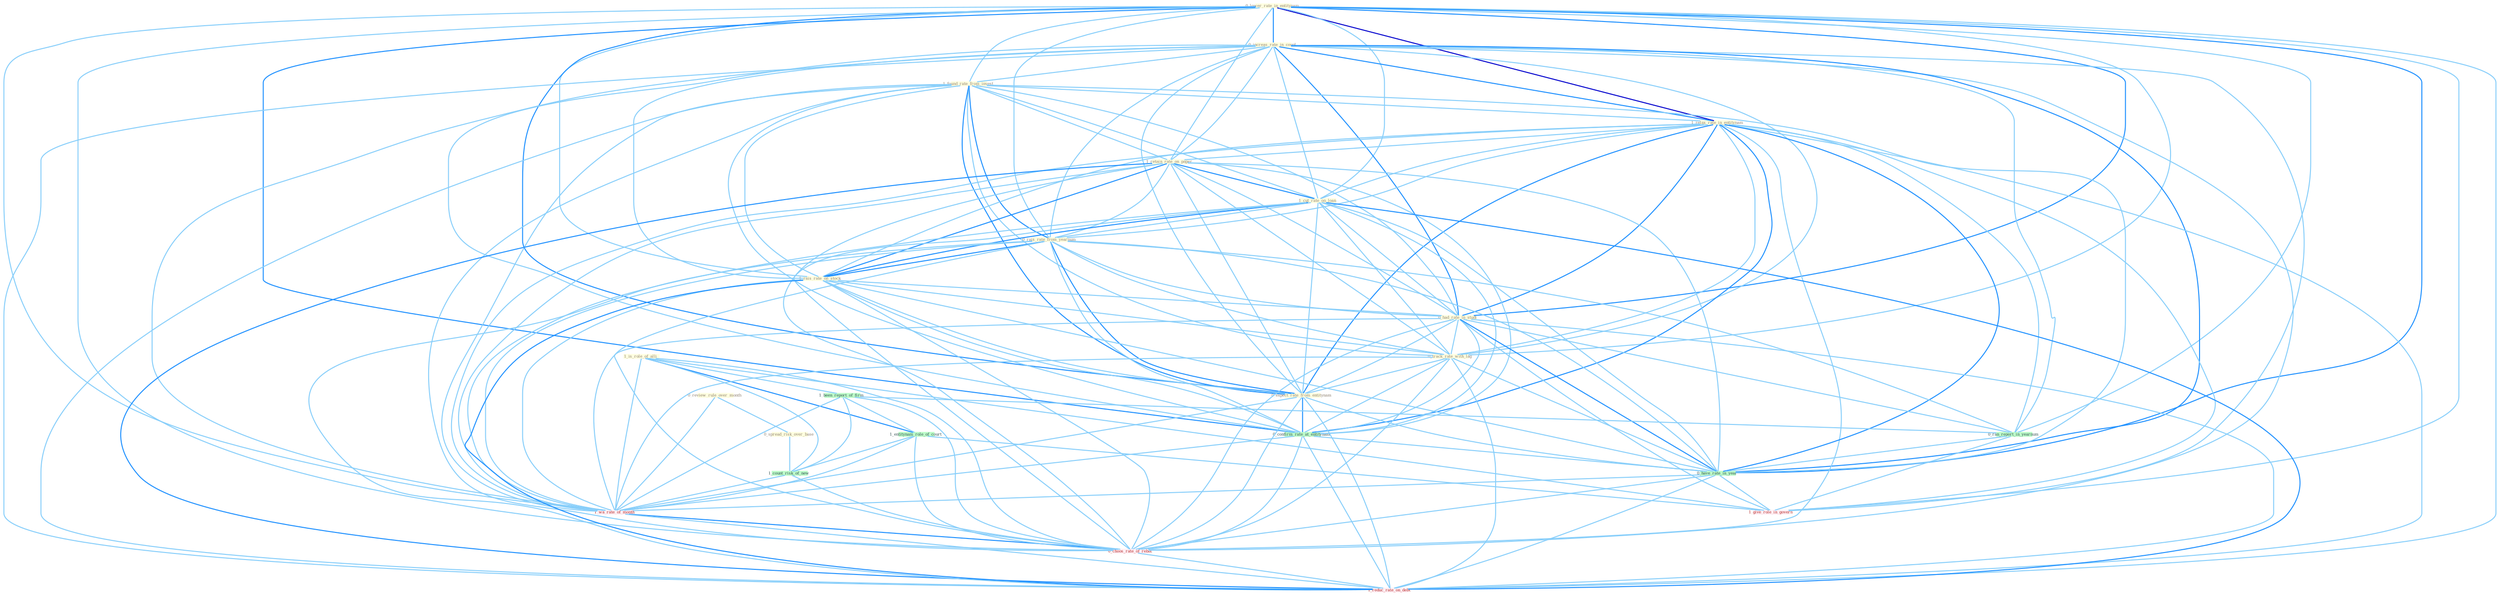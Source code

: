 Graph G{ 
    node
    [shape=polygon,style=filled,width=.5,height=.06,color="#BDFCC9",fixedsize=true,fontsize=4,
    fontcolor="#2f4f4f"];
    {node
    [color="#ffffe0", fontcolor="#8b7d6b"] "0_review_rule_over_month " "1_is_role_of_alli " "0_lower_rate_in_entitynam " "0_spread_risk_over_base " "0_increas_rate_in_coupl " "1_found_rate_from_invest " "1_relax_rate_in_entitynam " "1_retain_rate_on_paper " "1_cut_rate_on_loan " "0_rais_rate_from_yearnum " "1_rais_rate_on_stock " "0_had_rate_in_studi " "0_track_rate_with_lag " "0_expect_rate_from_entitynam "}
{node [color="#fff0f5", fontcolor="#b22222"] "1_wa_rate_of_month " "0_choos_rate_of_rebat " "1_reduc_rate_on_debt " "1_give_role_in_govern "}
edge [color="#B0E2FF"];

	"0_review_rule_over_month " -- "0_spread_risk_over_base " [w="1", color="#87cefa" ];
	"0_review_rule_over_month " -- "1_wa_rate_of_month " [w="1", color="#87cefa" ];
	"1_is_role_of_alli " -- "1_been_report_of_firm " [w="1", color="#87cefa" ];
	"1_is_role_of_alli " -- "1_entitynam_role_of_court " [w="2", color="#1e90ff" , len=0.8];
	"1_is_role_of_alli " -- "1_count_risk_of_new " [w="1", color="#87cefa" ];
	"1_is_role_of_alli " -- "1_wa_rate_of_month " [w="1", color="#87cefa" ];
	"1_is_role_of_alli " -- "0_choos_rate_of_rebat " [w="1", color="#87cefa" ];
	"1_is_role_of_alli " -- "1_give_role_in_govern " [w="1", color="#87cefa" ];
	"0_lower_rate_in_entitynam " -- "0_increas_rate_in_coupl " [w="2", color="#1e90ff" , len=0.8];
	"0_lower_rate_in_entitynam " -- "1_found_rate_from_invest " [w="1", color="#87cefa" ];
	"0_lower_rate_in_entitynam " -- "1_relax_rate_in_entitynam " [w="3", color="#0000cd" , len=0.6];
	"0_lower_rate_in_entitynam " -- "1_retain_rate_on_paper " [w="1", color="#87cefa" ];
	"0_lower_rate_in_entitynam " -- "1_cut_rate_on_loan " [w="1", color="#87cefa" ];
	"0_lower_rate_in_entitynam " -- "0_rais_rate_from_yearnum " [w="1", color="#87cefa" ];
	"0_lower_rate_in_entitynam " -- "1_rais_rate_on_stock " [w="1", color="#87cefa" ];
	"0_lower_rate_in_entitynam " -- "0_had_rate_in_studi " [w="2", color="#1e90ff" , len=0.8];
	"0_lower_rate_in_entitynam " -- "0_track_rate_with_lag " [w="1", color="#87cefa" ];
	"0_lower_rate_in_entitynam " -- "0_expect_rate_from_entitynam " [w="2", color="#1e90ff" , len=0.8];
	"0_lower_rate_in_entitynam " -- "0_ran_report_in_yearnum " [w="1", color="#87cefa" ];
	"0_lower_rate_in_entitynam " -- "0_confirm_rate_at_entitynam " [w="2", color="#1e90ff" , len=0.8];
	"0_lower_rate_in_entitynam " -- "0_have_rate_in_year " [w="2", color="#1e90ff" , len=0.8];
	"0_lower_rate_in_entitynam " -- "1_wa_rate_of_month " [w="1", color="#87cefa" ];
	"0_lower_rate_in_entitynam " -- "0_choos_rate_of_rebat " [w="1", color="#87cefa" ];
	"0_lower_rate_in_entitynam " -- "1_reduc_rate_on_debt " [w="1", color="#87cefa" ];
	"0_lower_rate_in_entitynam " -- "1_give_role_in_govern " [w="1", color="#87cefa" ];
	"0_spread_risk_over_base " -- "1_count_risk_of_new " [w="1", color="#87cefa" ];
	"0_increas_rate_in_coupl " -- "1_found_rate_from_invest " [w="1", color="#87cefa" ];
	"0_increas_rate_in_coupl " -- "1_relax_rate_in_entitynam " [w="2", color="#1e90ff" , len=0.8];
	"0_increas_rate_in_coupl " -- "1_retain_rate_on_paper " [w="1", color="#87cefa" ];
	"0_increas_rate_in_coupl " -- "1_cut_rate_on_loan " [w="1", color="#87cefa" ];
	"0_increas_rate_in_coupl " -- "0_rais_rate_from_yearnum " [w="1", color="#87cefa" ];
	"0_increas_rate_in_coupl " -- "1_rais_rate_on_stock " [w="1", color="#87cefa" ];
	"0_increas_rate_in_coupl " -- "0_had_rate_in_studi " [w="2", color="#1e90ff" , len=0.8];
	"0_increas_rate_in_coupl " -- "0_track_rate_with_lag " [w="1", color="#87cefa" ];
	"0_increas_rate_in_coupl " -- "0_expect_rate_from_entitynam " [w="1", color="#87cefa" ];
	"0_increas_rate_in_coupl " -- "0_ran_report_in_yearnum " [w="1", color="#87cefa" ];
	"0_increas_rate_in_coupl " -- "0_confirm_rate_at_entitynam " [w="1", color="#87cefa" ];
	"0_increas_rate_in_coupl " -- "0_have_rate_in_year " [w="2", color="#1e90ff" , len=0.8];
	"0_increas_rate_in_coupl " -- "1_wa_rate_of_month " [w="1", color="#87cefa" ];
	"0_increas_rate_in_coupl " -- "0_choos_rate_of_rebat " [w="1", color="#87cefa" ];
	"0_increas_rate_in_coupl " -- "1_reduc_rate_on_debt " [w="1", color="#87cefa" ];
	"0_increas_rate_in_coupl " -- "1_give_role_in_govern " [w="1", color="#87cefa" ];
	"1_found_rate_from_invest " -- "1_relax_rate_in_entitynam " [w="1", color="#87cefa" ];
	"1_found_rate_from_invest " -- "1_retain_rate_on_paper " [w="1", color="#87cefa" ];
	"1_found_rate_from_invest " -- "1_cut_rate_on_loan " [w="1", color="#87cefa" ];
	"1_found_rate_from_invest " -- "0_rais_rate_from_yearnum " [w="2", color="#1e90ff" , len=0.8];
	"1_found_rate_from_invest " -- "1_rais_rate_on_stock " [w="1", color="#87cefa" ];
	"1_found_rate_from_invest " -- "0_had_rate_in_studi " [w="1", color="#87cefa" ];
	"1_found_rate_from_invest " -- "0_track_rate_with_lag " [w="1", color="#87cefa" ];
	"1_found_rate_from_invest " -- "0_expect_rate_from_entitynam " [w="2", color="#1e90ff" , len=0.8];
	"1_found_rate_from_invest " -- "0_confirm_rate_at_entitynam " [w="1", color="#87cefa" ];
	"1_found_rate_from_invest " -- "0_have_rate_in_year " [w="1", color="#87cefa" ];
	"1_found_rate_from_invest " -- "1_wa_rate_of_month " [w="1", color="#87cefa" ];
	"1_found_rate_from_invest " -- "0_choos_rate_of_rebat " [w="1", color="#87cefa" ];
	"1_found_rate_from_invest " -- "1_reduc_rate_on_debt " [w="1", color="#87cefa" ];
	"1_relax_rate_in_entitynam " -- "1_retain_rate_on_paper " [w="1", color="#87cefa" ];
	"1_relax_rate_in_entitynam " -- "1_cut_rate_on_loan " [w="1", color="#87cefa" ];
	"1_relax_rate_in_entitynam " -- "0_rais_rate_from_yearnum " [w="1", color="#87cefa" ];
	"1_relax_rate_in_entitynam " -- "1_rais_rate_on_stock " [w="1", color="#87cefa" ];
	"1_relax_rate_in_entitynam " -- "0_had_rate_in_studi " [w="2", color="#1e90ff" , len=0.8];
	"1_relax_rate_in_entitynam " -- "0_track_rate_with_lag " [w="1", color="#87cefa" ];
	"1_relax_rate_in_entitynam " -- "0_expect_rate_from_entitynam " [w="2", color="#1e90ff" , len=0.8];
	"1_relax_rate_in_entitynam " -- "0_ran_report_in_yearnum " [w="1", color="#87cefa" ];
	"1_relax_rate_in_entitynam " -- "0_confirm_rate_at_entitynam " [w="2", color="#1e90ff" , len=0.8];
	"1_relax_rate_in_entitynam " -- "0_have_rate_in_year " [w="2", color="#1e90ff" , len=0.8];
	"1_relax_rate_in_entitynam " -- "1_wa_rate_of_month " [w="1", color="#87cefa" ];
	"1_relax_rate_in_entitynam " -- "0_choos_rate_of_rebat " [w="1", color="#87cefa" ];
	"1_relax_rate_in_entitynam " -- "1_reduc_rate_on_debt " [w="1", color="#87cefa" ];
	"1_relax_rate_in_entitynam " -- "1_give_role_in_govern " [w="1", color="#87cefa" ];
	"1_retain_rate_on_paper " -- "1_cut_rate_on_loan " [w="2", color="#1e90ff" , len=0.8];
	"1_retain_rate_on_paper " -- "0_rais_rate_from_yearnum " [w="1", color="#87cefa" ];
	"1_retain_rate_on_paper " -- "1_rais_rate_on_stock " [w="2", color="#1e90ff" , len=0.8];
	"1_retain_rate_on_paper " -- "0_had_rate_in_studi " [w="1", color="#87cefa" ];
	"1_retain_rate_on_paper " -- "0_track_rate_with_lag " [w="1", color="#87cefa" ];
	"1_retain_rate_on_paper " -- "0_expect_rate_from_entitynam " [w="1", color="#87cefa" ];
	"1_retain_rate_on_paper " -- "0_confirm_rate_at_entitynam " [w="1", color="#87cefa" ];
	"1_retain_rate_on_paper " -- "0_have_rate_in_year " [w="1", color="#87cefa" ];
	"1_retain_rate_on_paper " -- "1_wa_rate_of_month " [w="1", color="#87cefa" ];
	"1_retain_rate_on_paper " -- "0_choos_rate_of_rebat " [w="1", color="#87cefa" ];
	"1_retain_rate_on_paper " -- "1_reduc_rate_on_debt " [w="2", color="#1e90ff" , len=0.8];
	"1_cut_rate_on_loan " -- "0_rais_rate_from_yearnum " [w="1", color="#87cefa" ];
	"1_cut_rate_on_loan " -- "1_rais_rate_on_stock " [w="2", color="#1e90ff" , len=0.8];
	"1_cut_rate_on_loan " -- "0_had_rate_in_studi " [w="1", color="#87cefa" ];
	"1_cut_rate_on_loan " -- "0_track_rate_with_lag " [w="1", color="#87cefa" ];
	"1_cut_rate_on_loan " -- "0_expect_rate_from_entitynam " [w="1", color="#87cefa" ];
	"1_cut_rate_on_loan " -- "0_confirm_rate_at_entitynam " [w="1", color="#87cefa" ];
	"1_cut_rate_on_loan " -- "0_have_rate_in_year " [w="1", color="#87cefa" ];
	"1_cut_rate_on_loan " -- "1_wa_rate_of_month " [w="1", color="#87cefa" ];
	"1_cut_rate_on_loan " -- "0_choos_rate_of_rebat " [w="1", color="#87cefa" ];
	"1_cut_rate_on_loan " -- "1_reduc_rate_on_debt " [w="2", color="#1e90ff" , len=0.8];
	"0_rais_rate_from_yearnum " -- "1_rais_rate_on_stock " [w="2", color="#1e90ff" , len=0.8];
	"0_rais_rate_from_yearnum " -- "0_had_rate_in_studi " [w="1", color="#87cefa" ];
	"0_rais_rate_from_yearnum " -- "0_track_rate_with_lag " [w="1", color="#87cefa" ];
	"0_rais_rate_from_yearnum " -- "0_expect_rate_from_entitynam " [w="2", color="#1e90ff" , len=0.8];
	"0_rais_rate_from_yearnum " -- "0_ran_report_in_yearnum " [w="1", color="#87cefa" ];
	"0_rais_rate_from_yearnum " -- "0_confirm_rate_at_entitynam " [w="1", color="#87cefa" ];
	"0_rais_rate_from_yearnum " -- "0_have_rate_in_year " [w="1", color="#87cefa" ];
	"0_rais_rate_from_yearnum " -- "1_wa_rate_of_month " [w="1", color="#87cefa" ];
	"0_rais_rate_from_yearnum " -- "0_choos_rate_of_rebat " [w="1", color="#87cefa" ];
	"0_rais_rate_from_yearnum " -- "1_reduc_rate_on_debt " [w="1", color="#87cefa" ];
	"1_rais_rate_on_stock " -- "0_had_rate_in_studi " [w="1", color="#87cefa" ];
	"1_rais_rate_on_stock " -- "0_track_rate_with_lag " [w="1", color="#87cefa" ];
	"1_rais_rate_on_stock " -- "0_expect_rate_from_entitynam " [w="1", color="#87cefa" ];
	"1_rais_rate_on_stock " -- "0_confirm_rate_at_entitynam " [w="1", color="#87cefa" ];
	"1_rais_rate_on_stock " -- "0_have_rate_in_year " [w="1", color="#87cefa" ];
	"1_rais_rate_on_stock " -- "1_wa_rate_of_month " [w="1", color="#87cefa" ];
	"1_rais_rate_on_stock " -- "0_choos_rate_of_rebat " [w="1", color="#87cefa" ];
	"1_rais_rate_on_stock " -- "1_reduc_rate_on_debt " [w="2", color="#1e90ff" , len=0.8];
	"0_had_rate_in_studi " -- "0_track_rate_with_lag " [w="1", color="#87cefa" ];
	"0_had_rate_in_studi " -- "0_expect_rate_from_entitynam " [w="1", color="#87cefa" ];
	"0_had_rate_in_studi " -- "0_ran_report_in_yearnum " [w="1", color="#87cefa" ];
	"0_had_rate_in_studi " -- "0_confirm_rate_at_entitynam " [w="1", color="#87cefa" ];
	"0_had_rate_in_studi " -- "0_have_rate_in_year " [w="2", color="#1e90ff" , len=0.8];
	"0_had_rate_in_studi " -- "1_wa_rate_of_month " [w="1", color="#87cefa" ];
	"0_had_rate_in_studi " -- "0_choos_rate_of_rebat " [w="1", color="#87cefa" ];
	"0_had_rate_in_studi " -- "1_reduc_rate_on_debt " [w="1", color="#87cefa" ];
	"0_had_rate_in_studi " -- "1_give_role_in_govern " [w="1", color="#87cefa" ];
	"0_track_rate_with_lag " -- "0_expect_rate_from_entitynam " [w="1", color="#87cefa" ];
	"0_track_rate_with_lag " -- "0_confirm_rate_at_entitynam " [w="1", color="#87cefa" ];
	"0_track_rate_with_lag " -- "0_have_rate_in_year " [w="1", color="#87cefa" ];
	"0_track_rate_with_lag " -- "1_wa_rate_of_month " [w="1", color="#87cefa" ];
	"0_track_rate_with_lag " -- "0_choos_rate_of_rebat " [w="1", color="#87cefa" ];
	"0_track_rate_with_lag " -- "1_reduc_rate_on_debt " [w="1", color="#87cefa" ];
	"0_expect_rate_from_entitynam " -- "0_confirm_rate_at_entitynam " [w="2", color="#1e90ff" , len=0.8];
	"0_expect_rate_from_entitynam " -- "0_have_rate_in_year " [w="1", color="#87cefa" ];
	"0_expect_rate_from_entitynam " -- "1_wa_rate_of_month " [w="1", color="#87cefa" ];
	"0_expect_rate_from_entitynam " -- "0_choos_rate_of_rebat " [w="1", color="#87cefa" ];
	"0_expect_rate_from_entitynam " -- "1_reduc_rate_on_debt " [w="1", color="#87cefa" ];
	"1_been_report_of_firm " -- "1_entitynam_role_of_court " [w="1", color="#87cefa" ];
	"1_been_report_of_firm " -- "0_ran_report_in_yearnum " [w="1", color="#87cefa" ];
	"1_been_report_of_firm " -- "1_count_risk_of_new " [w="1", color="#87cefa" ];
	"1_been_report_of_firm " -- "1_wa_rate_of_month " [w="1", color="#87cefa" ];
	"1_been_report_of_firm " -- "0_choos_rate_of_rebat " [w="1", color="#87cefa" ];
	"1_entitynam_role_of_court " -- "1_count_risk_of_new " [w="1", color="#87cefa" ];
	"1_entitynam_role_of_court " -- "1_wa_rate_of_month " [w="1", color="#87cefa" ];
	"1_entitynam_role_of_court " -- "0_choos_rate_of_rebat " [w="1", color="#87cefa" ];
	"1_entitynam_role_of_court " -- "1_give_role_in_govern " [w="1", color="#87cefa" ];
	"0_ran_report_in_yearnum " -- "0_have_rate_in_year " [w="1", color="#87cefa" ];
	"0_ran_report_in_yearnum " -- "1_give_role_in_govern " [w="1", color="#87cefa" ];
	"1_count_risk_of_new " -- "1_wa_rate_of_month " [w="1", color="#87cefa" ];
	"1_count_risk_of_new " -- "0_choos_rate_of_rebat " [w="1", color="#87cefa" ];
	"0_confirm_rate_at_entitynam " -- "0_have_rate_in_year " [w="1", color="#87cefa" ];
	"0_confirm_rate_at_entitynam " -- "1_wa_rate_of_month " [w="1", color="#87cefa" ];
	"0_confirm_rate_at_entitynam " -- "0_choos_rate_of_rebat " [w="1", color="#87cefa" ];
	"0_confirm_rate_at_entitynam " -- "1_reduc_rate_on_debt " [w="1", color="#87cefa" ];
	"0_have_rate_in_year " -- "1_wa_rate_of_month " [w="1", color="#87cefa" ];
	"0_have_rate_in_year " -- "0_choos_rate_of_rebat " [w="1", color="#87cefa" ];
	"0_have_rate_in_year " -- "1_reduc_rate_on_debt " [w="1", color="#87cefa" ];
	"0_have_rate_in_year " -- "1_give_role_in_govern " [w="1", color="#87cefa" ];
	"1_wa_rate_of_month " -- "0_choos_rate_of_rebat " [w="2", color="#1e90ff" , len=0.8];
	"1_wa_rate_of_month " -- "1_reduc_rate_on_debt " [w="1", color="#87cefa" ];
	"0_choos_rate_of_rebat " -- "1_reduc_rate_on_debt " [w="1", color="#87cefa" ];
}